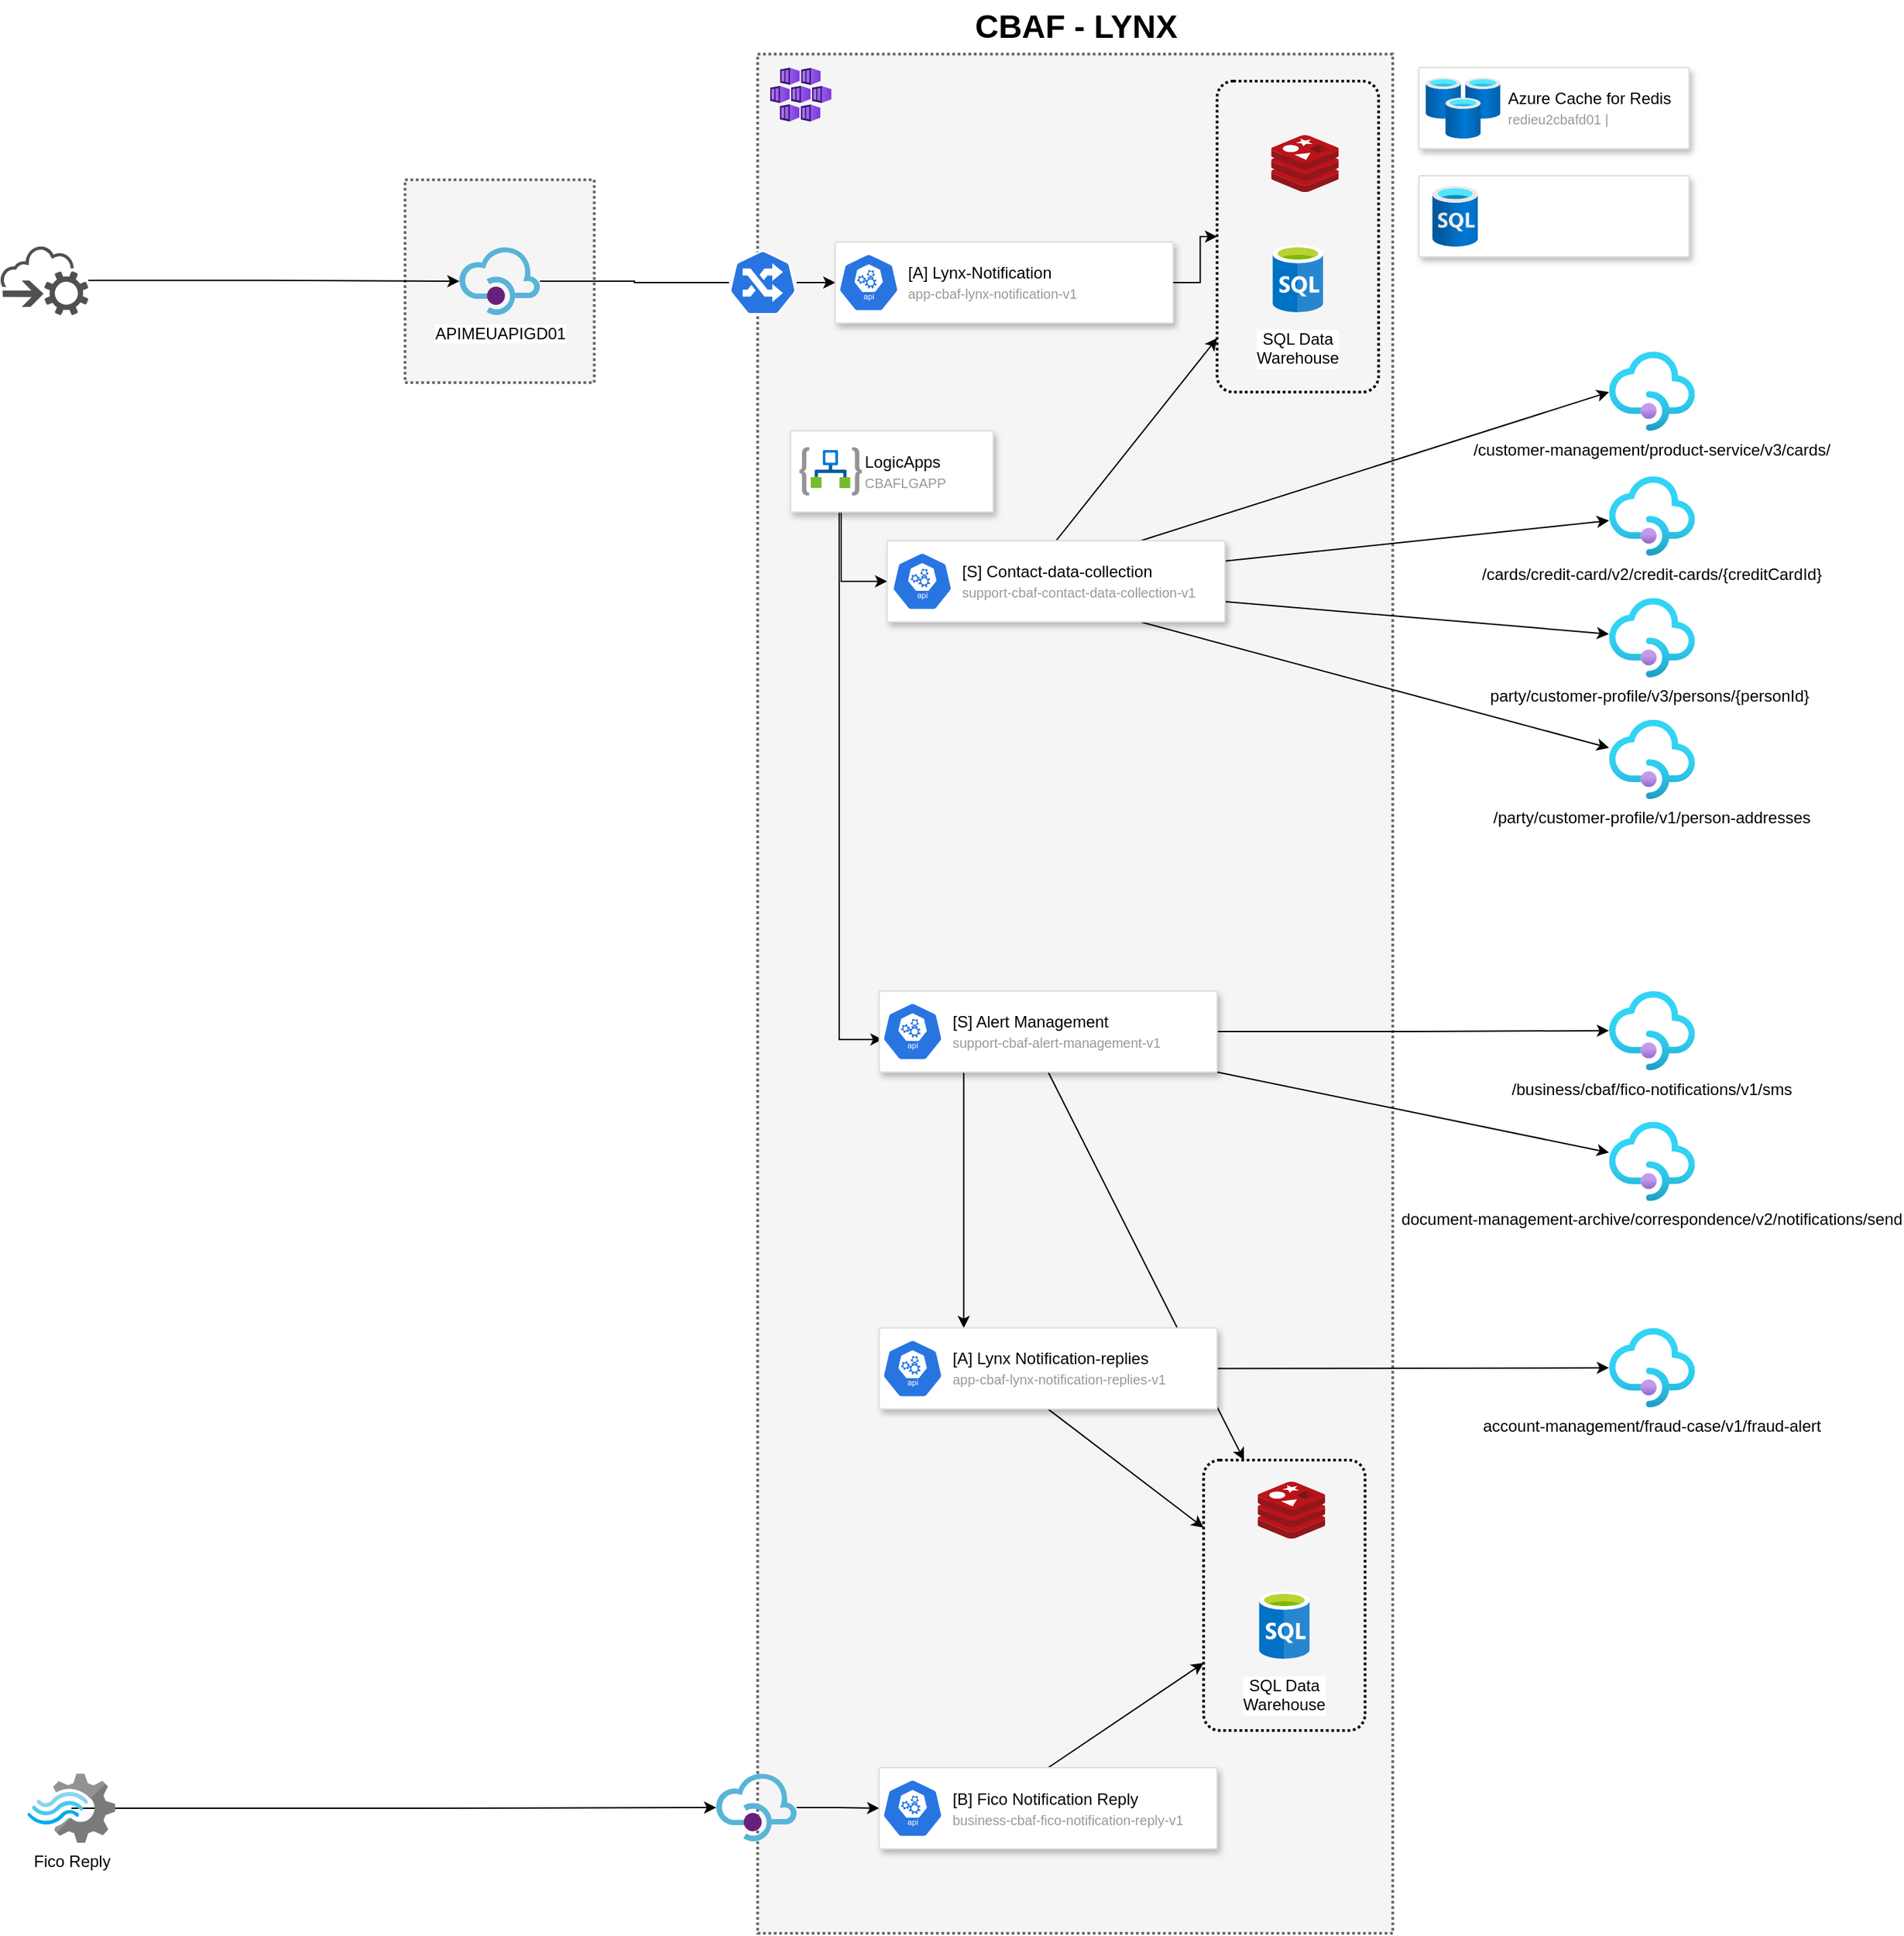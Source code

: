 <mxfile version="14.9.5" type="github">
  <diagram id="WI9T0HZ2pTsCkuznbFz-" name="Page-1">
    <mxGraphModel dx="690" dy="377" grid="1" gridSize="10" guides="1" tooltips="1" connect="1" arrows="1" fold="1" page="1" pageScale="1" pageWidth="1169" pageHeight="827" math="0" shadow="0">
      <root>
        <mxCell id="0" />
        <mxCell id="1" parent="0" />
        <mxCell id="cYQGMGTK55NSJaOS7iGO-31" value="" style="strokeColor=#dddddd;fillColor=#ffffff;shadow=1;strokeWidth=1;rounded=1;absoluteArcSize=1;arcSize=2;fontSize=12;fontColor=#9E9E9E;align=center;html=1;container=0;" vertex="1" parent="1">
          <mxGeometry x="1050" y="130" width="200" height="60" as="geometry" />
        </mxCell>
        <mxCell id="VuLLu9dW_jVu6zIDgU6a-3" value="" style="rounded=0;arcSize=10;dashed=1;fillColor=#f5f5f5;dashPattern=1 1;strokeWidth=2;strokeColor=#666666;fontColor=#333333;" parent="1" vertex="1">
          <mxGeometry x="299.76" y="133" width="140" height="150" as="geometry" />
        </mxCell>
        <mxCell id="HTBWJPI-Xw0OWPGAoJOs-42" value="" style="rounded=0;arcSize=10;dashed=1;fillColor=#f5f5f5;dashPattern=1 1;strokeWidth=2;strokeColor=#666666;fontColor=#333333;" parent="1" vertex="1">
          <mxGeometry x="560.69" y="40" width="470" height="1390" as="geometry" />
        </mxCell>
        <mxCell id="RLjyjs_sm2IHfBNOWAbh-23" value="SQL Data&lt;br&gt;Warehouse" style="aspect=fixed;html=1;perimeter=none;align=center;shadow=0;dashed=0;image;fontSize=12;image=img/lib/mscae/SQL_Database_generic.svg;labelBackgroundColor=#ffffff;fillColor=#4D9900;spacingTop=6;" parent="1" vertex="1">
          <mxGeometry x="941.69" y="181" width="37.5" height="50" as="geometry" />
        </mxCell>
        <mxCell id="FdMbdGj8DCLykeIbWaSo-3" value="APIMEUAPIGD01" style="aspect=fixed;html=1;points=[];align=center;image;fontSize=12;image=img/lib/mscae/API_Management.svg;" parent="1" vertex="1">
          <mxGeometry x="340.0" y="183" width="59.52" height="50" as="geometry" />
        </mxCell>
        <mxCell id="HTBWJPI-Xw0OWPGAoJOs-2" style="edgeStyle=orthogonalEdgeStyle;rounded=0;orthogonalLoop=1;jettySize=auto;html=1;entryX=0;entryY=0.5;entryDx=0;entryDy=0;exitX=0.25;exitY=1;exitDx=0;exitDy=0;" parent="1" source="cYQGMGTK55NSJaOS7iGO-19" target="cYQGMGTK55NSJaOS7iGO-5" edge="1">
          <mxGeometry relative="1" as="geometry">
            <mxPoint x="623" y="370.69" as="sourcePoint" />
            <mxPoint x="753.2" y="413.66" as="targetPoint" />
          </mxGeometry>
        </mxCell>
        <mxCell id="HTBWJPI-Xw0OWPGAoJOs-15" style="edgeStyle=orthogonalEdgeStyle;rounded=0;orthogonalLoop=1;jettySize=auto;html=1;entryX=0.005;entryY=0.63;entryDx=0;entryDy=0;entryPerimeter=0;exitX=0.25;exitY=1;exitDx=0;exitDy=0;" parent="1" source="cYQGMGTK55NSJaOS7iGO-19" target="cYQGMGTK55NSJaOS7iGO-9" edge="1">
          <mxGeometry relative="1" as="geometry">
            <Array as="points">
              <mxPoint x="621" y="379" />
              <mxPoint x="621" y="769" />
            </Array>
            <mxPoint x="621" y="370.69" as="sourcePoint" />
            <mxPoint x="721" y="762" as="targetPoint" />
          </mxGeometry>
        </mxCell>
        <mxCell id="FdMbdGj8DCLykeIbWaSo-9" value="" style="aspect=fixed;html=1;points=[];align=center;image;fontSize=12;image=img/lib/mscae/Cache_Redis_Product.svg;" parent="1" vertex="1">
          <mxGeometry x="940.69" y="100" width="50" height="42" as="geometry" />
        </mxCell>
        <mxCell id="HTBWJPI-Xw0OWPGAoJOs-17" style="edgeStyle=orthogonalEdgeStyle;rounded=0;orthogonalLoop=1;jettySize=auto;html=1;exitX=1;exitY=0.5;exitDx=0;exitDy=0;" parent="1" source="cYQGMGTK55NSJaOS7iGO-8" target="HTBWJPI-Xw0OWPGAoJOs-14" edge="1">
          <mxGeometry relative="1" as="geometry">
            <mxPoint x="785.38" y="762" as="sourcePoint" />
          </mxGeometry>
        </mxCell>
        <mxCell id="HTBWJPI-Xw0OWPGAoJOs-18" style="rounded=0;orthogonalLoop=1;jettySize=auto;html=1;exitX=1;exitY=1;exitDx=0;exitDy=0;" parent="1" source="cYQGMGTK55NSJaOS7iGO-8" target="HTBWJPI-Xw0OWPGAoJOs-16" edge="1">
          <mxGeometry relative="1" as="geometry">
            <mxPoint x="785.38" y="768.656" as="sourcePoint" />
          </mxGeometry>
        </mxCell>
        <mxCell id="HTBWJPI-Xw0OWPGAoJOs-19" style="edgeStyle=none;rounded=0;orthogonalLoop=1;jettySize=auto;html=1;exitX=0.25;exitY=1;exitDx=0;exitDy=0;entryX=0.25;entryY=0;entryDx=0;entryDy=0;" parent="1" source="cYQGMGTK55NSJaOS7iGO-8" target="cYQGMGTK55NSJaOS7iGO-13" edge="1">
          <mxGeometry relative="1" as="geometry">
            <mxPoint x="753.19" y="789" as="sourcePoint" />
            <mxPoint x="720" y="987" as="targetPoint" />
          </mxGeometry>
        </mxCell>
        <mxCell id="HTBWJPI-Xw0OWPGAoJOs-29" style="edgeStyle=none;rounded=0;jumpStyle=arc;orthogonalLoop=1;jettySize=auto;html=1;entryX=0.25;entryY=0;entryDx=0;entryDy=0;exitX=0.5;exitY=1;exitDx=0;exitDy=0;" parent="1" source="cYQGMGTK55NSJaOS7iGO-8" target="HTBWJPI-Xw0OWPGAoJOs-32" edge="1">
          <mxGeometry relative="1" as="geometry">
            <mxPoint x="767.401" y="789" as="sourcePoint" />
          </mxGeometry>
        </mxCell>
        <mxCell id="HTBWJPI-Xw0OWPGAoJOs-33" style="edgeStyle=none;rounded=0;jumpStyle=arc;orthogonalLoop=1;jettySize=auto;html=1;entryX=0;entryY=0.25;entryDx=0;entryDy=0;exitX=0.5;exitY=1;exitDx=0;exitDy=0;" parent="1" source="cYQGMGTK55NSJaOS7iGO-13" target="HTBWJPI-Xw0OWPGAoJOs-32" edge="1">
          <mxGeometry relative="1" as="geometry">
            <mxPoint x="785.194" y="1041" as="sourcePoint" />
          </mxGeometry>
        </mxCell>
        <mxCell id="HTBWJPI-Xw0OWPGAoJOs-35" style="edgeStyle=none;rounded=0;jumpStyle=arc;orthogonalLoop=1;jettySize=auto;html=1;exitX=1;exitY=0.5;exitDx=0;exitDy=0;" parent="1" source="cYQGMGTK55NSJaOS7iGO-13" target="HTBWJPI-Xw0OWPGAoJOs-34" edge="1">
          <mxGeometry relative="1" as="geometry">
            <mxPoint x="785.38" y="1013.839" as="sourcePoint" />
          </mxGeometry>
        </mxCell>
        <mxCell id="HTBWJPI-Xw0OWPGAoJOs-9" style="rounded=0;orthogonalLoop=1;jettySize=auto;html=1;entryX=0;entryY=0.511;entryDx=0;entryDy=0;entryPerimeter=0;jumpStyle=arc;exitX=0.75;exitY=0;exitDx=0;exitDy=0;" parent="1" source="cYQGMGTK55NSJaOS7iGO-5" target="HTBWJPI-Xw0OWPGAoJOs-5" edge="1">
          <mxGeometry relative="1" as="geometry">
            <mxPoint x="785.38" y="429.574" as="sourcePoint" />
          </mxGeometry>
        </mxCell>
        <mxCell id="HTBWJPI-Xw0OWPGAoJOs-10" style="edgeStyle=none;rounded=0;orthogonalLoop=1;jettySize=auto;html=1;exitX=1;exitY=0.25;exitDx=0;exitDy=0;" parent="1" source="cYQGMGTK55NSJaOS7iGO-5" target="HTBWJPI-Xw0OWPGAoJOs-6" edge="1">
          <mxGeometry relative="1" as="geometry">
            <mxPoint x="785.38" y="436.615" as="sourcePoint" />
          </mxGeometry>
        </mxCell>
        <mxCell id="HTBWJPI-Xw0OWPGAoJOs-11" style="edgeStyle=none;rounded=0;orthogonalLoop=1;jettySize=auto;html=1;exitX=1;exitY=0.75;exitDx=0;exitDy=0;" parent="1" source="cYQGMGTK55NSJaOS7iGO-5" target="HTBWJPI-Xw0OWPGAoJOs-7" edge="1">
          <mxGeometry relative="1" as="geometry">
            <mxPoint x="785.38" y="442.788" as="sourcePoint" />
          </mxGeometry>
        </mxCell>
        <mxCell id="HTBWJPI-Xw0OWPGAoJOs-13" style="edgeStyle=none;rounded=0;orthogonalLoop=1;jettySize=auto;html=1;exitX=0.75;exitY=1;exitDx=0;exitDy=0;" parent="1" source="cYQGMGTK55NSJaOS7iGO-5" target="HTBWJPI-Xw0OWPGAoJOs-8" edge="1">
          <mxGeometry relative="1" as="geometry">
            <mxPoint x="785.38" y="448.961" as="sourcePoint" />
          </mxGeometry>
        </mxCell>
        <mxCell id="HTBWJPI-Xw0OWPGAoJOs-28" style="edgeStyle=none;rounded=0;jumpStyle=arc;orthogonalLoop=1;jettySize=auto;html=1;exitX=0.5;exitY=0;exitDx=0;exitDy=0;" parent="1" source="cYQGMGTK55NSJaOS7iGO-5" target="HTBWJPI-Xw0OWPGAoJOs-20" edge="1">
          <mxGeometry relative="1" as="geometry">
            <mxPoint x="774.254" y="413.66" as="sourcePoint" />
          </mxGeometry>
        </mxCell>
        <mxCell id="HTBWJPI-Xw0OWPGAoJOs-5" value="/customer-management/product-service/v3/cards/" style="aspect=fixed;html=1;points=[];align=center;image;fontSize=12;image=img/lib/azure2/app_services/API_Management_Services.svg;" parent="1" vertex="1">
          <mxGeometry x="1190.69" y="260" width="63.58" height="58.69" as="geometry" />
        </mxCell>
        <mxCell id="HTBWJPI-Xw0OWPGAoJOs-6" value="/cards/credit-card/v2/credit-cards/{creditCardId}" style="aspect=fixed;html=1;points=[];align=center;image;fontSize=12;image=img/lib/azure2/app_services/API_Management_Services.svg;" parent="1" vertex="1">
          <mxGeometry x="1190.69" y="352.34" width="63.58" height="58.69" as="geometry" />
        </mxCell>
        <mxCell id="HTBWJPI-Xw0OWPGAoJOs-7" value="party/customer-profile/v3/persons/{​​​​​personId}&amp;nbsp;" style="aspect=fixed;html=1;points=[];align=center;image;fontSize=12;image=img/lib/azure2/app_services/API_Management_Services.svg;" parent="1" vertex="1">
          <mxGeometry x="1190.69" y="442.34" width="63.58" height="58.69" as="geometry" />
        </mxCell>
        <mxCell id="HTBWJPI-Xw0OWPGAoJOs-8" value="/party/customer-profile/v1/person-addresses" style="aspect=fixed;html=1;points=[];align=center;image;fontSize=12;image=img/lib/azure2/app_services/API_Management_Services.svg;" parent="1" vertex="1">
          <mxGeometry x="1190.69" y="532.34" width="63.58" height="58.69" as="geometry" />
        </mxCell>
        <mxCell id="HTBWJPI-Xw0OWPGAoJOs-14" value="/business/cbaf/fico-notifications/v1/sms" style="aspect=fixed;html=1;points=[];align=center;image;fontSize=12;image=img/lib/azure2/app_services/API_Management_Services.svg;" parent="1" vertex="1">
          <mxGeometry x="1190.69" y="733" width="63.58" height="58.69" as="geometry" />
        </mxCell>
        <mxCell id="HTBWJPI-Xw0OWPGAoJOs-16" value="document-management-archive/correspondence/v2/notifications/send" style="aspect=fixed;html=1;points=[];align=center;image;fontSize=12;image=img/lib/azure2/app_services/API_Management_Services.svg;" parent="1" vertex="1">
          <mxGeometry x="1190.69" y="829.69" width="63.58" height="58.69" as="geometry" />
        </mxCell>
        <mxCell id="HTBWJPI-Xw0OWPGAoJOs-20" value="" style="rounded=1;arcSize=10;dashed=1;fillColor=none;gradientColor=none;dashPattern=1 1;strokeWidth=2;" parent="1" vertex="1">
          <mxGeometry x="900.69" y="60" width="119.5" height="230" as="geometry" />
        </mxCell>
        <mxCell id="HTBWJPI-Xw0OWPGAoJOs-30" value="SQL Data&lt;br&gt;Warehouse" style="aspect=fixed;html=1;perimeter=none;align=center;shadow=0;dashed=0;image;fontSize=12;image=img/lib/mscae/SQL_Database_generic.svg;labelBackgroundColor=#ffffff;fillColor=#4D9900;spacingTop=6;" parent="1" vertex="1">
          <mxGeometry x="931.69" y="1177" width="37.5" height="50" as="geometry" />
        </mxCell>
        <mxCell id="HTBWJPI-Xw0OWPGAoJOs-31" value="" style="aspect=fixed;html=1;points=[];align=center;image;fontSize=12;image=img/lib/mscae/Cache_Redis_Product.svg;" parent="1" vertex="1">
          <mxGeometry x="930.69" y="1096" width="50" height="42" as="geometry" />
        </mxCell>
        <mxCell id="HTBWJPI-Xw0OWPGAoJOs-32" value="" style="rounded=1;arcSize=10;dashed=1;fillColor=none;gradientColor=none;dashPattern=1 1;strokeWidth=2;" parent="1" vertex="1">
          <mxGeometry x="890.69" y="1080" width="119.5" height="200" as="geometry" />
        </mxCell>
        <mxCell id="HTBWJPI-Xw0OWPGAoJOs-34" value="account-management/fraud-case/v1/fraud-alert" style="aspect=fixed;html=1;points=[];align=center;image;fontSize=12;image=img/lib/azure2/app_services/API_Management_Services.svg;" parent="1" vertex="1">
          <mxGeometry x="1190.69" y="982.31" width="63.58" height="58.69" as="geometry" />
        </mxCell>
        <mxCell id="HTBWJPI-Xw0OWPGAoJOs-36" style="edgeStyle=orthogonalEdgeStyle;rounded=0;orthogonalLoop=1;jettySize=auto;html=1;" parent="1" source="HTBWJPI-Xw0OWPGAoJOs-37" target="HTBWJPI-Xw0OWPGAoJOs-40" edge="1">
          <mxGeometry relative="1" as="geometry">
            <mxPoint x="90.31" y="1338" as="sourcePoint" />
          </mxGeometry>
        </mxCell>
        <mxCell id="HTBWJPI-Xw0OWPGAoJOs-37" value="Fico Reply" style="aspect=fixed;html=1;perimeter=none;align=center;shadow=0;dashed=0;image;fontSize=12;image=img/lib/mscae/Stream_Analytics.svg;labelBackgroundColor=#ffffff;fillColor=#4D9900;" parent="1" vertex="1">
          <mxGeometry x="20.31" y="1312" width="65" height="51" as="geometry" />
        </mxCell>
        <mxCell id="HTBWJPI-Xw0OWPGAoJOs-41" style="edgeStyle=none;rounded=0;jumpStyle=arc;orthogonalLoop=1;jettySize=auto;html=1;entryX=0;entryY=0.75;entryDx=0;entryDy=0;exitX=0.5;exitY=0;exitDx=0;exitDy=0;" parent="1" source="cYQGMGTK55NSJaOS7iGO-16" target="HTBWJPI-Xw0OWPGAoJOs-32" edge="1">
          <mxGeometry relative="1" as="geometry">
            <mxPoint x="785.38" y="1311.95" as="sourcePoint" />
          </mxGeometry>
        </mxCell>
        <mxCell id="HTBWJPI-Xw0OWPGAoJOs-39" style="edgeStyle=orthogonalEdgeStyle;rounded=0;orthogonalLoop=1;jettySize=auto;html=1;entryX=0;entryY=0.5;entryDx=0;entryDy=0;" parent="1" source="HTBWJPI-Xw0OWPGAoJOs-40" target="cYQGMGTK55NSJaOS7iGO-16" edge="1">
          <mxGeometry relative="1" as="geometry">
            <mxPoint x="721" y="1337" as="targetPoint" />
          </mxGeometry>
        </mxCell>
        <mxCell id="HTBWJPI-Xw0OWPGAoJOs-40" value="" style="aspect=fixed;html=1;points=[];align=center;image;fontSize=12;image=img/lib/mscae/API_Management.svg;" parent="1" vertex="1">
          <mxGeometry x="530" y="1312" width="59.52" height="50" as="geometry" />
        </mxCell>
        <mxCell id="HTBWJPI-Xw0OWPGAoJOs-43" value="CBAF - LYNX" style="text;strokeColor=none;fillColor=none;html=1;fontSize=24;fontStyle=1;verticalAlign=middle;align=center;rounded=0;" parent="1" vertex="1">
          <mxGeometry x="560.69" width="470" height="40" as="geometry" />
        </mxCell>
        <mxCell id="VuLLu9dW_jVu6zIDgU6a-2" style="edgeStyle=orthogonalEdgeStyle;rounded=0;orthogonalLoop=1;jettySize=auto;html=1;" parent="1" source="VuLLu9dW_jVu6zIDgU6a-1" target="FdMbdGj8DCLykeIbWaSo-3" edge="1">
          <mxGeometry relative="1" as="geometry" />
        </mxCell>
        <mxCell id="VuLLu9dW_jVu6zIDgU6a-1" value="" style="pointerEvents=1;shadow=0;dashed=0;html=1;strokeColor=none;fillColor=#505050;labelPosition=center;verticalLabelPosition=bottom;outlineConnect=0;verticalAlign=top;align=center;shape=mxgraph.office.clouds.cloud_service_request;" parent="1" vertex="1">
          <mxGeometry y="181.78" width="65.31" height="51.22" as="geometry" />
        </mxCell>
        <mxCell id="cYQGMGTK55NSJaOS7iGO-2" style="edgeStyle=orthogonalEdgeStyle;rounded=0;orthogonalLoop=1;jettySize=auto;html=1;" edge="1" parent="1" source="VuLLu9dW_jVu6zIDgU6a-5" target="cRt9kAtt2LvQNoC4LiPY-1">
          <mxGeometry relative="1" as="geometry" />
        </mxCell>
        <mxCell id="VuLLu9dW_jVu6zIDgU6a-5" value="" style="html=1;dashed=0;whitespace=wrap;fillColor=#2875E2;strokeColor=#ffffff;points=[[0.005,0.63,0],[0.1,0.2,0],[0.9,0.2,0],[0.5,0,0],[0.995,0.63,0],[0.72,0.99,0],[0.5,1,0],[0.28,0.99,0]];shape=mxgraph.kubernetes.icon;prIcon=ing" parent="1" vertex="1">
          <mxGeometry x="539.52" y="185" width="50" height="48" as="geometry" />
        </mxCell>
        <mxCell id="VuLLu9dW_jVu6zIDgU6a-6" value="" style="edgeStyle=orthogonalEdgeStyle;rounded=0;orthogonalLoop=1;jettySize=auto;html=1;endArrow=none;" parent="1" source="FdMbdGj8DCLykeIbWaSo-3" target="VuLLu9dW_jVu6zIDgU6a-5" edge="1">
          <mxGeometry relative="1" as="geometry">
            <mxPoint x="399.52" y="208" as="sourcePoint" />
            <mxPoint x="730.69" y="208" as="targetPoint" />
          </mxGeometry>
        </mxCell>
        <mxCell id="VuLLu9dW_jVu6zIDgU6a-7" value="" style="aspect=fixed;html=1;points=[];align=center;image;fontSize=12;image=img/lib/azure2/compute/Kubernetes_Services.svg;" parent="1" vertex="1">
          <mxGeometry x="570" y="50" width="45.33" height="40" as="geometry" />
        </mxCell>
        <mxCell id="cRt9kAtt2LvQNoC4LiPY-4" value="" style="group" parent="1" vertex="1" connectable="0">
          <mxGeometry x="618.19" y="179" width="250" height="60" as="geometry" />
        </mxCell>
        <mxCell id="cRt9kAtt2LvQNoC4LiPY-1" value="" style="strokeColor=#dddddd;fillColor=#ffffff;shadow=1;strokeWidth=1;rounded=1;absoluteArcSize=1;arcSize=2;fontSize=12;fontColor=#9E9E9E;align=center;html=1;container=0;" parent="cRt9kAtt2LvQNoC4LiPY-4" vertex="1">
          <mxGeometry width="250.0" height="60" as="geometry" />
        </mxCell>
        <mxCell id="VuLLu9dW_jVu6zIDgU6a-4" value="&lt;font color=&quot;#000000&quot;&gt;[A] Lynx-Notification&lt;/font&gt;&lt;br&gt;&lt;font style=&quot;font-size: 10px&quot;&gt;app-cbaf-lynx-notification-v1&lt;/font&gt;" style="dashed=0;whitespace=wrap;fillColor=#2875E2;strokeColor=#ffffff;points=[[0.005,0.63,0],[0.1,0.2,0],[0.9,0.2,0],[0.5,0,0],[0.995,0.63,0],[0.72,0.99,0],[0.5,1,0],[0.28,0.99,0]];shape=mxgraph.kubernetes.icon;prIcon=api;html=1;spacingLeft=5;labelPosition=right;verticalLabelPosition=middle;align=left;verticalAlign=middle;fontColor=#999999;" parent="cRt9kAtt2LvQNoC4LiPY-4" vertex="1">
          <mxGeometry x="2.174" y="7.5" width="45" height="45" as="geometry" />
        </mxCell>
        <mxCell id="cYQGMGTK55NSJaOS7iGO-3" style="edgeStyle=orthogonalEdgeStyle;rounded=0;orthogonalLoop=1;jettySize=auto;html=1;entryX=0;entryY=0.5;entryDx=0;entryDy=0;" edge="1" parent="1" source="cRt9kAtt2LvQNoC4LiPY-1" target="HTBWJPI-Xw0OWPGAoJOs-20">
          <mxGeometry relative="1" as="geometry" />
        </mxCell>
        <mxCell id="cYQGMGTK55NSJaOS7iGO-4" value="" style="group" vertex="1" connectable="0" parent="1">
          <mxGeometry x="656.52" y="400" width="250" height="60" as="geometry" />
        </mxCell>
        <mxCell id="cYQGMGTK55NSJaOS7iGO-5" value="" style="strokeColor=#dddddd;fillColor=#ffffff;shadow=1;strokeWidth=1;rounded=1;absoluteArcSize=1;arcSize=2;fontSize=12;fontColor=#9E9E9E;align=center;html=1;container=0;" vertex="1" parent="cYQGMGTK55NSJaOS7iGO-4">
          <mxGeometry width="250" height="60" as="geometry" />
        </mxCell>
        <mxCell id="cYQGMGTK55NSJaOS7iGO-6" value="&lt;font color=&quot;#000000&quot;&gt;[S] Contact-data-collection&lt;/font&gt;&lt;br&gt;&lt;font style=&quot;font-size: 10px&quot;&gt;support-cbaf-contact-data-collection-v1&lt;/font&gt;" style="dashed=0;whitespace=wrap;fillColor=#2875E2;strokeColor=#ffffff;points=[[0.005,0.63,0],[0.1,0.2,0],[0.9,0.2,0],[0.5,0,0],[0.995,0.63,0],[0.72,0.99,0],[0.5,1,0],[0.28,0.99,0]];shape=mxgraph.kubernetes.icon;prIcon=api;html=1;spacingLeft=5;labelPosition=right;verticalLabelPosition=middle;align=left;verticalAlign=middle;fontColor=#999999;" vertex="1" parent="cYQGMGTK55NSJaOS7iGO-4">
          <mxGeometry x="3.484" y="7.5" width="45" height="45" as="geometry" />
        </mxCell>
        <mxCell id="cYQGMGTK55NSJaOS7iGO-7" value="" style="group" vertex="1" connectable="0" parent="1">
          <mxGeometry x="650.69" y="733" width="250" height="60" as="geometry" />
        </mxCell>
        <mxCell id="cYQGMGTK55NSJaOS7iGO-8" value="" style="strokeColor=#dddddd;fillColor=#ffffff;shadow=1;strokeWidth=1;rounded=1;absoluteArcSize=1;arcSize=2;fontSize=12;fontColor=#9E9E9E;align=center;html=1;container=0;" vertex="1" parent="cYQGMGTK55NSJaOS7iGO-7">
          <mxGeometry width="250" height="60" as="geometry" />
        </mxCell>
        <mxCell id="cYQGMGTK55NSJaOS7iGO-9" value="&lt;font color=&quot;#000000&quot;&gt;[S] Alert Management&lt;/font&gt;&lt;br&gt;&lt;font style=&quot;font-size: 10px&quot;&gt;support-cbaf-alert-management-v1&lt;/font&gt;" style="dashed=0;whitespace=wrap;fillColor=#2875E2;strokeColor=#ffffff;points=[[0.005,0.63,0],[0.1,0.2,0],[0.9,0.2,0],[0.5,0,0],[0.995,0.63,0],[0.72,0.99,0],[0.5,1,0],[0.28,0.99,0]];shape=mxgraph.kubernetes.icon;prIcon=api;html=1;spacingLeft=5;labelPosition=right;verticalLabelPosition=middle;align=left;verticalAlign=middle;fontColor=#999999;" vertex="1" parent="cYQGMGTK55NSJaOS7iGO-7">
          <mxGeometry x="2.174" y="7.5" width="45" height="45" as="geometry" />
        </mxCell>
        <mxCell id="cYQGMGTK55NSJaOS7iGO-12" value="" style="group" vertex="1" connectable="0" parent="1">
          <mxGeometry x="650.69" y="982.31" width="250" height="60" as="geometry" />
        </mxCell>
        <mxCell id="cYQGMGTK55NSJaOS7iGO-13" value="" style="strokeColor=#dddddd;fillColor=#ffffff;shadow=1;strokeWidth=1;rounded=1;absoluteArcSize=1;arcSize=2;fontSize=12;fontColor=#9E9E9E;align=center;html=1;container=0;" vertex="1" parent="cYQGMGTK55NSJaOS7iGO-12">
          <mxGeometry width="250" height="60" as="geometry" />
        </mxCell>
        <mxCell id="cYQGMGTK55NSJaOS7iGO-14" value="&lt;font color=&quot;#000000&quot;&gt;[A] Lynx Notification-replies&lt;/font&gt;&lt;br&gt;&lt;font style=&quot;font-size: 10px&quot;&gt;app-cbaf-lynx-notification-replies-v1&lt;/font&gt;" style="dashed=0;whitespace=wrap;fillColor=#2875E2;strokeColor=#ffffff;points=[[0.005,0.63,0],[0.1,0.2,0],[0.9,0.2,0],[0.5,0,0],[0.995,0.63,0],[0.72,0.99,0],[0.5,1,0],[0.28,0.99,0]];shape=mxgraph.kubernetes.icon;prIcon=api;html=1;spacingLeft=5;labelPosition=right;verticalLabelPosition=middle;align=left;verticalAlign=middle;fontColor=#999999;" vertex="1" parent="cYQGMGTK55NSJaOS7iGO-12">
          <mxGeometry x="2.174" y="7.5" width="45" height="45" as="geometry" />
        </mxCell>
        <mxCell id="cYQGMGTK55NSJaOS7iGO-15" value="" style="group" vertex="1" connectable="0" parent="1">
          <mxGeometry x="650.69" y="1307.5" width="250" height="60" as="geometry" />
        </mxCell>
        <mxCell id="cYQGMGTK55NSJaOS7iGO-16" value="" style="strokeColor=#dddddd;fillColor=#ffffff;shadow=1;strokeWidth=1;rounded=1;absoluteArcSize=1;arcSize=2;fontSize=12;fontColor=#9E9E9E;align=center;html=1;container=0;" vertex="1" parent="cYQGMGTK55NSJaOS7iGO-15">
          <mxGeometry width="250" height="60" as="geometry" />
        </mxCell>
        <mxCell id="cYQGMGTK55NSJaOS7iGO-17" value="&lt;font color=&quot;#000000&quot;&gt;[B] Fico Notification Reply&lt;/font&gt;&lt;br&gt;&lt;font style=&quot;font-size: 10px&quot;&gt;business-cbaf-fico-notification-reply-v1&lt;/font&gt;" style="dashed=0;whitespace=wrap;fillColor=#2875E2;strokeColor=#ffffff;points=[[0.005,0.63,0],[0.1,0.2,0],[0.9,0.2,0],[0.5,0,0],[0.995,0.63,0],[0.72,0.99,0],[0.5,1,0],[0.28,0.99,0]];shape=mxgraph.kubernetes.icon;prIcon=api;html=1;spacingLeft=5;labelPosition=right;verticalLabelPosition=middle;align=left;verticalAlign=middle;fontColor=#999999;" vertex="1" parent="cYQGMGTK55NSJaOS7iGO-15">
          <mxGeometry x="2.174" y="7.5" width="45" height="45" as="geometry" />
        </mxCell>
        <mxCell id="cYQGMGTK55NSJaOS7iGO-22" value="" style="group" vertex="1" connectable="0" parent="1">
          <mxGeometry x="585" y="318.69" width="150" height="60" as="geometry" />
        </mxCell>
        <mxCell id="cYQGMGTK55NSJaOS7iGO-19" value="" style="strokeColor=#dddddd;fillColor=#ffffff;shadow=1;strokeWidth=1;rounded=1;absoluteArcSize=1;arcSize=2;fontSize=12;fontColor=#9E9E9E;align=center;html=1;container=0;" vertex="1" parent="cYQGMGTK55NSJaOS7iGO-22">
          <mxGeometry width="150" height="60" as="geometry" />
        </mxCell>
        <mxCell id="cYQGMGTK55NSJaOS7iGO-21" value="LogicApps&lt;br&gt;&lt;font color=&quot;#999999&quot; style=&quot;font-size: 10px&quot;&gt;CBAFLGAPP&lt;/font&gt;" style="aspect=fixed;html=1;points=[];align=left;image;fontSize=12;image=img/lib/azure2/integration/Logic_Apps.svg;labelPosition=right;verticalLabelPosition=middle;verticalAlign=middle;" vertex="1" parent="cYQGMGTK55NSJaOS7iGO-22">
          <mxGeometry x="6.52" y="12" width="46.38" height="36" as="geometry" />
        </mxCell>
        <mxCell id="cYQGMGTK55NSJaOS7iGO-28" value="" style="group" vertex="1" connectable="0" parent="1">
          <mxGeometry x="1050" y="50" width="200" height="60" as="geometry" />
        </mxCell>
        <mxCell id="cYQGMGTK55NSJaOS7iGO-24" value="" style="strokeColor=#dddddd;fillColor=#ffffff;shadow=1;strokeWidth=1;rounded=1;absoluteArcSize=1;arcSize=2;fontSize=12;fontColor=#9E9E9E;align=center;html=1;container=0;" vertex="1" parent="cYQGMGTK55NSJaOS7iGO-28">
          <mxGeometry width="200" height="60" as="geometry" />
        </mxCell>
        <mxCell id="cYQGMGTK55NSJaOS7iGO-27" value="Azure Cache for Redis&lt;br&gt;&lt;font style=&quot;font-size: 10px&quot; color=&quot;#999999&quot;&gt;r&lt;font style=&quot;font-size: 10px&quot;&gt;edieu2cbafd01 |&lt;/font&gt;&amp;nbsp;&lt;/font&gt;" style="aspect=fixed;html=1;points=[];align=left;image;fontSize=12;image=img/lib/azure2/databases/Cache_Redis.svg;labelPosition=right;verticalLabelPosition=middle;verticalAlign=middle;spacingLeft=4;" vertex="1" parent="cYQGMGTK55NSJaOS7iGO-28">
          <mxGeometry x="5" y="7.5" width="55.39" height="45" as="geometry" />
        </mxCell>
        <mxCell id="cYQGMGTK55NSJaOS7iGO-29" value="" style="aspect=fixed;html=1;points=[];align=center;image;fontSize=12;image=img/lib/azure2/databases/SQL_Database.svg;" vertex="1" parent="1">
          <mxGeometry x="1060" y="137.5" width="33.75" height="45" as="geometry" />
        </mxCell>
      </root>
    </mxGraphModel>
  </diagram>
</mxfile>
